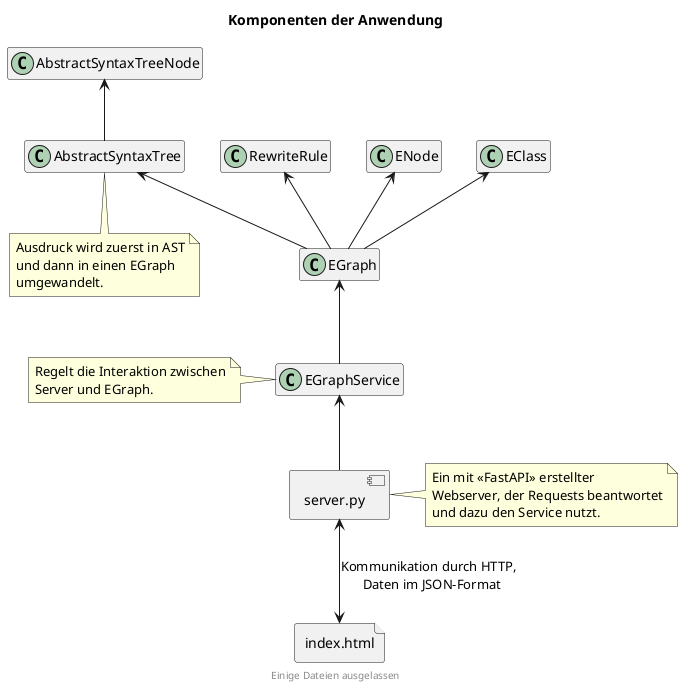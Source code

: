 @startuml components

footer Einige Dateien ausgelassen

title Komponenten der Anwendung

allowmixing

class AbstractSyntaxTreeNode
class AbstractSyntaxTree
class RewriteRule
class ENode
class EClass
class EGraph
class EGraphService
component [server.py] as server
file "index.html" as index

hide members

EGraphService<--server
EGraph<--EGraphService
AbstractSyntaxTreeNode<--AbstractSyntaxTree
AbstractSyntaxTree<--EGraph
EClass<--EGraph
ENode<--EGraph
RewriteRule<--EGraph
server<-down->index: Kommunikation durch HTTP, \n Daten im JSON-Format

note bottom of [AbstractSyntaxTree]
Ausdruck wird zuerst in AST
und dann in einen EGraph 
umgewandelt.
end note

note right of [server]
Ein mit <<FastAPI>> erstellter 
Webserver, der Requests beantwortet
und dazu den Service nutzt.
end note

note left of [EGraphService]
Regelt die Interaktion zwischen
Server und EGraph.
end note

@enduml